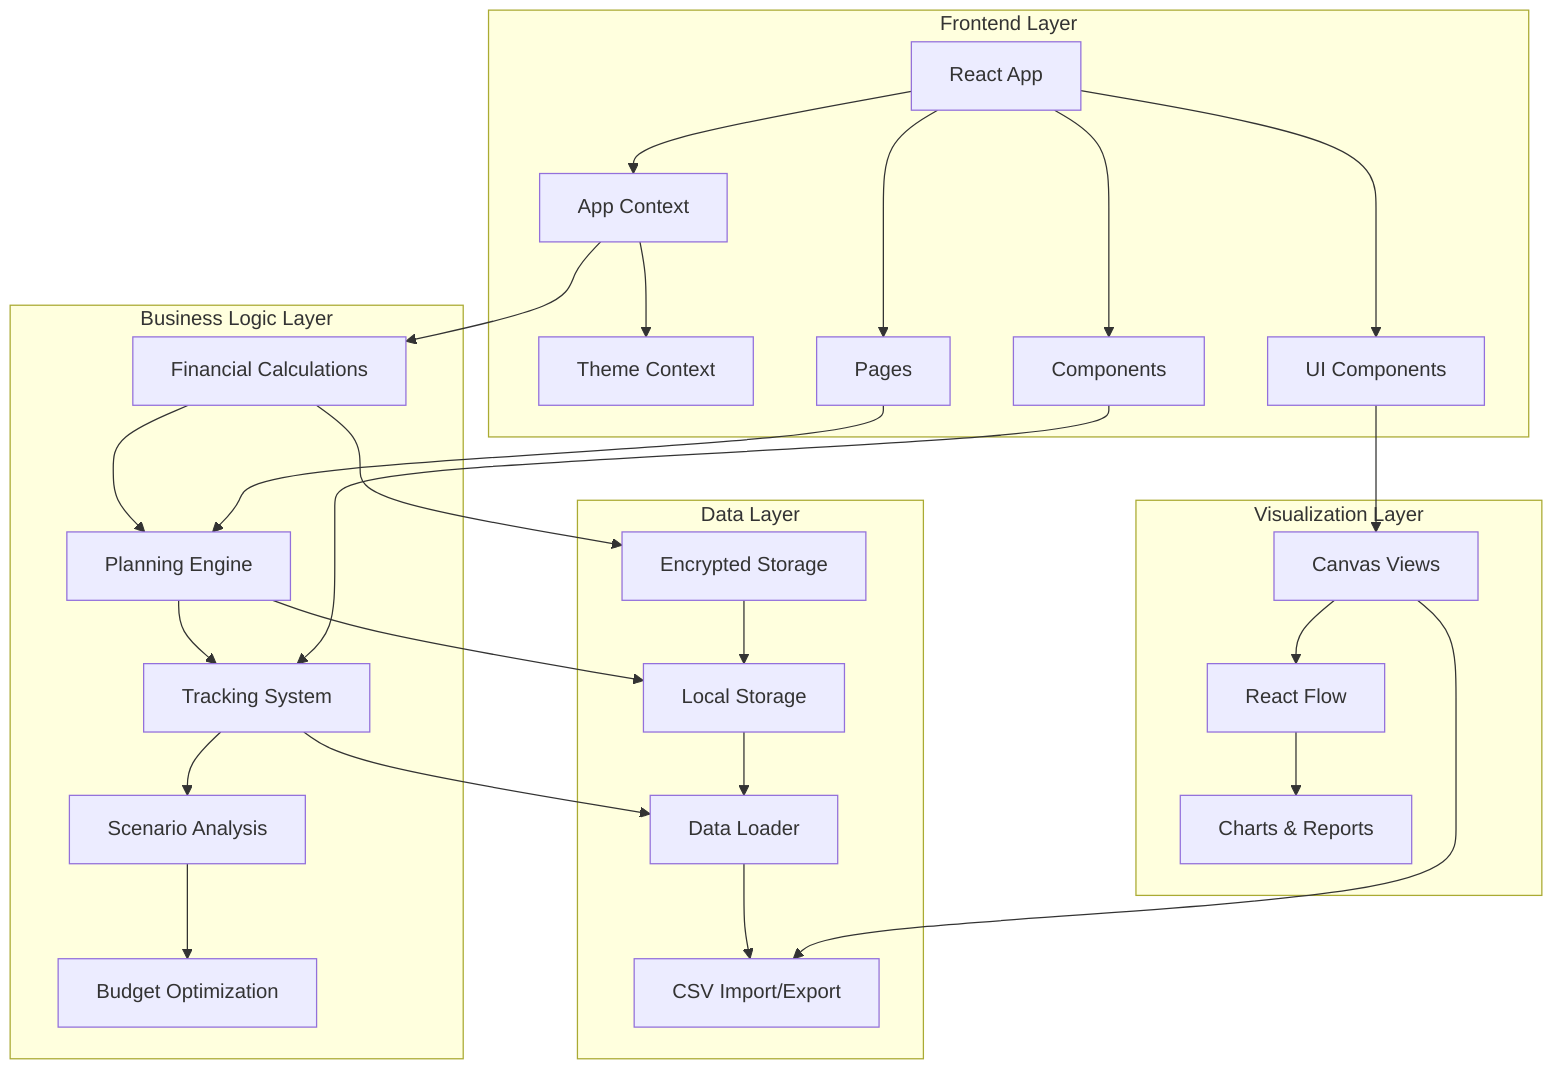 graph TB
    subgraph "Frontend Layer"
        A[React App] --> B[App Context]
        B --> C[Theme Context]
        A --> D[Pages]
        A --> E[Components]
        A --> F[UI Components]
    end
    
    subgraph "Business Logic Layer"
        G[Financial Calculations] --> H[Planning Engine]
        H --> I[Tracking System]
        I --> J[Scenario Analysis]
        J --> K[Budget Optimization]
    end
    
    subgraph "Data Layer"
        L[Encrypted Storage] --> M[Local Storage]
        M --> N[Data Loader]
        N --> O[CSV Import/Export]
    end
    
    subgraph "Visualization Layer"
        P[Canvas Views] --> Q[React Flow]
        Q --> R[Charts & Reports]
    end
    
    B --> G
    D --> H
    E --> I
    F --> P
    G --> L
    H --> M
    I --> N
    P --> O